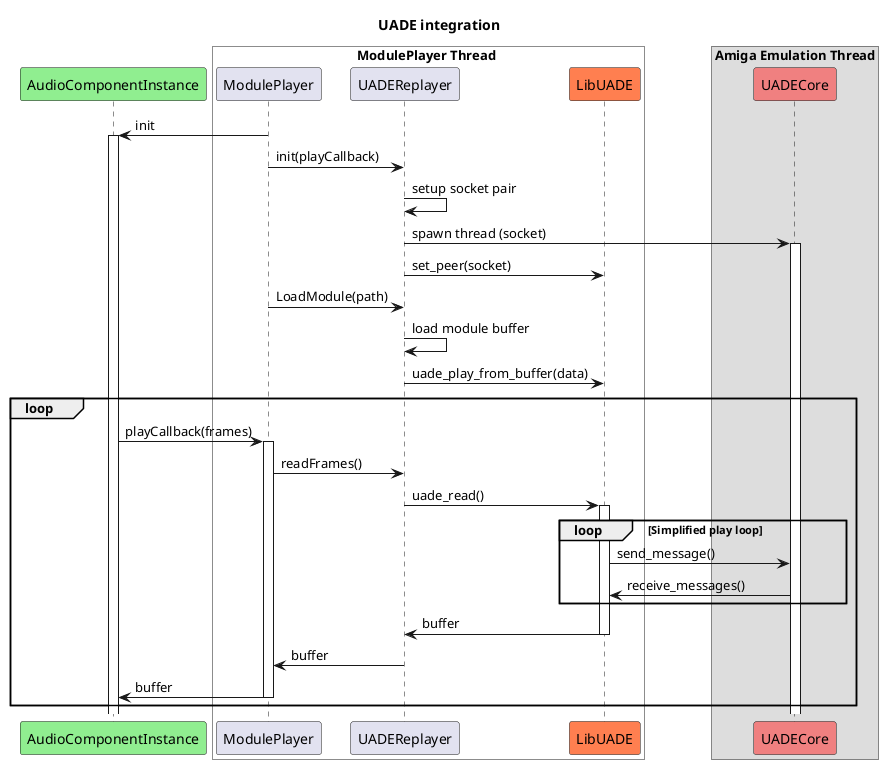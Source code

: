 @startuml UADE integration

title UADE integration

participant AudioComponentInstance as AU #lightgreen
box ModulePlayer Thread #white
participant ModulePlayer as MP
participant UADEReplayer as Repl
participant LibUADE as Lib #coral
end box

box Amiga Emulation Thread
participant UADECore as Core #lightcoral
end box

MP -> AU : init
activate AU
MP -> Repl : init(playCallback)
Repl -> Repl : setup socket pair
Repl -> Core : spawn thread (socket)
activate Core
Repl -> Lib : set_peer(socket)
MP -> Repl : LoadModule(path) 
Repl -> Repl : load module buffer
Repl -> Lib : uade_play_from_buffer(data)
loop 
AU -> MP : playCallback(frames)
activate MP
MP -> Repl : readFrames()
Repl -> Lib: uade_read()
activate Lib
loop Simplified play loop
Lib -> Core : send_message()
Lib <- Core : receive_messages()
end
Repl <- Lib : buffer
deactivate Lib
MP <- Repl: buffer
AU <- MP : buffer
deactivate MP
end


@enduml